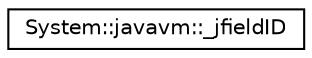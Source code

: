 digraph G
{
  edge [fontname="Helvetica",fontsize="10",labelfontname="Helvetica",labelfontsize="10"];
  node [fontname="Helvetica",fontsize="10",shape=record];
  rankdir="LR";
  Node1 [label="System::javavm::_jfieldID",height=0.2,width=0.4,color="black", fillcolor="white", style="filled",URL="$struct_system_1_1javavm_1_1__jfield_i_d.html"];
}
